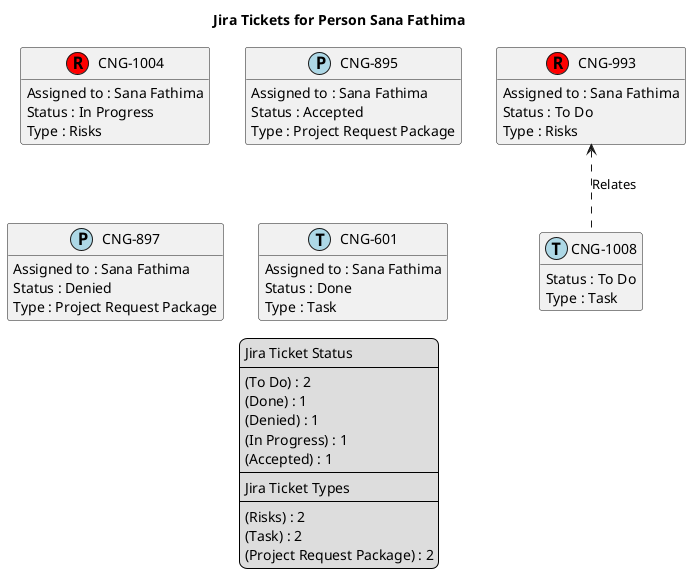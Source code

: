 @startuml
'https://plantuml.com/class-diagram

' GENERATE CLASS DIAGRAM ===========
' Generated at    : Thu Apr 18 15:11:08 CEST 2024

title Jira Tickets for Person Sana Fathima
hide empty members

legend
Jira Ticket Status
----
(To Do) : 2
(Done) : 1
(Denied) : 1
(In Progress) : 1
(Accepted) : 1
----
Jira Ticket Types
----
(Risks) : 2
(Task) : 2
(Project Request Package) : 2
end legend


' Tickets =======
class "CNG-1008" << (T,lightblue) >> {
  Status : To Do
  Type : Task
}

class "CNG-1004" << (R,red) >> {
  Assigned to : Sana Fathima
  Status : In Progress
  Type : Risks
}

class "CNG-895" << (P,lightblue) >> {
  Assigned to : Sana Fathima
  Status : Accepted
  Type : Project Request Package
}

class "CNG-993" << (R,red) >> {
  Assigned to : Sana Fathima
  Status : To Do
  Type : Risks
}

class "CNG-897" << (P,lightblue) >> {
  Assigned to : Sana Fathima
  Status : Denied
  Type : Project Request Package
}

class "CNG-601" << (T,lightblue) >> {
  Assigned to : Sana Fathima
  Status : Done
  Type : Task
}



' Links =======
"CNG-993" <.. "CNG-1008" : Relates


@enduml
